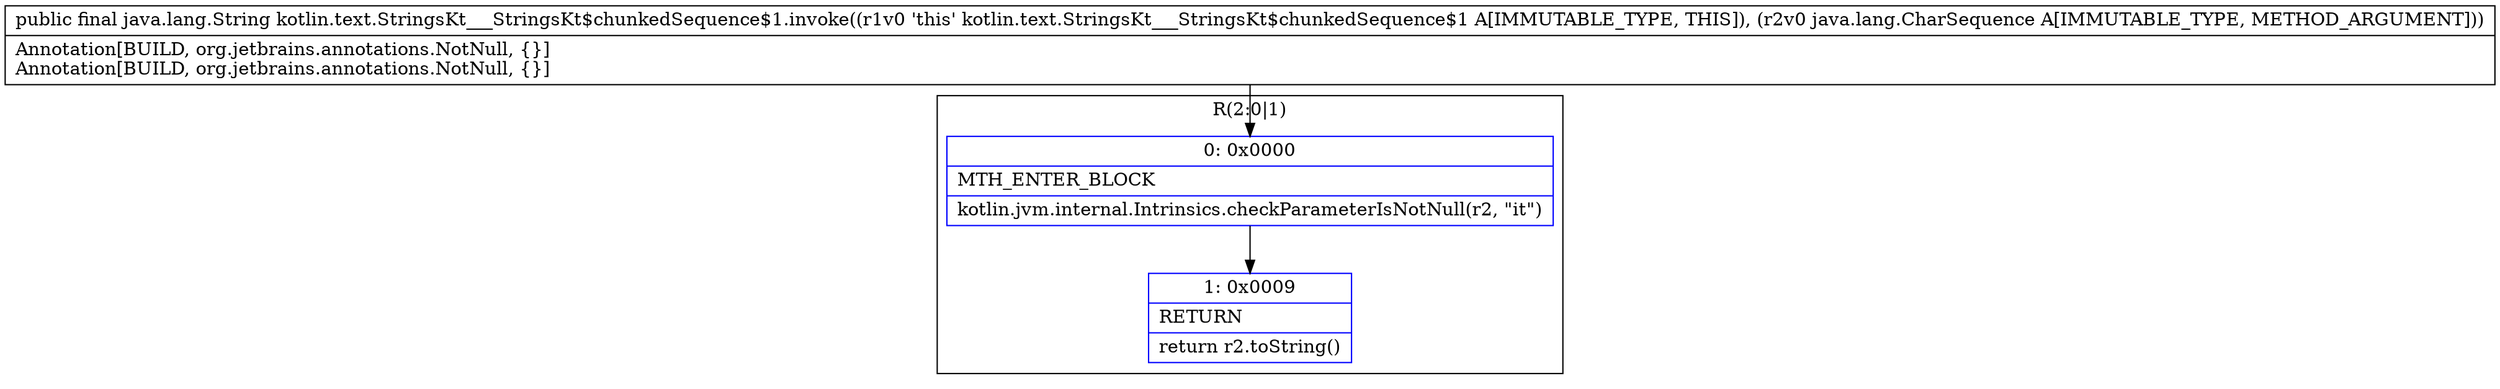 digraph "CFG forkotlin.text.StringsKt___StringsKt$chunkedSequence$1.invoke(Ljava\/lang\/CharSequence;)Ljava\/lang\/String;" {
subgraph cluster_Region_2125837696 {
label = "R(2:0|1)";
node [shape=record,color=blue];
Node_0 [shape=record,label="{0\:\ 0x0000|MTH_ENTER_BLOCK\l|kotlin.jvm.internal.Intrinsics.checkParameterIsNotNull(r2, \"it\")\l}"];
Node_1 [shape=record,label="{1\:\ 0x0009|RETURN\l|return r2.toString()\l}"];
}
MethodNode[shape=record,label="{public final java.lang.String kotlin.text.StringsKt___StringsKt$chunkedSequence$1.invoke((r1v0 'this' kotlin.text.StringsKt___StringsKt$chunkedSequence$1 A[IMMUTABLE_TYPE, THIS]), (r2v0 java.lang.CharSequence A[IMMUTABLE_TYPE, METHOD_ARGUMENT]))  | Annotation[BUILD, org.jetbrains.annotations.NotNull, \{\}]\lAnnotation[BUILD, org.jetbrains.annotations.NotNull, \{\}]\l}"];
MethodNode -> Node_0;
Node_0 -> Node_1;
}

